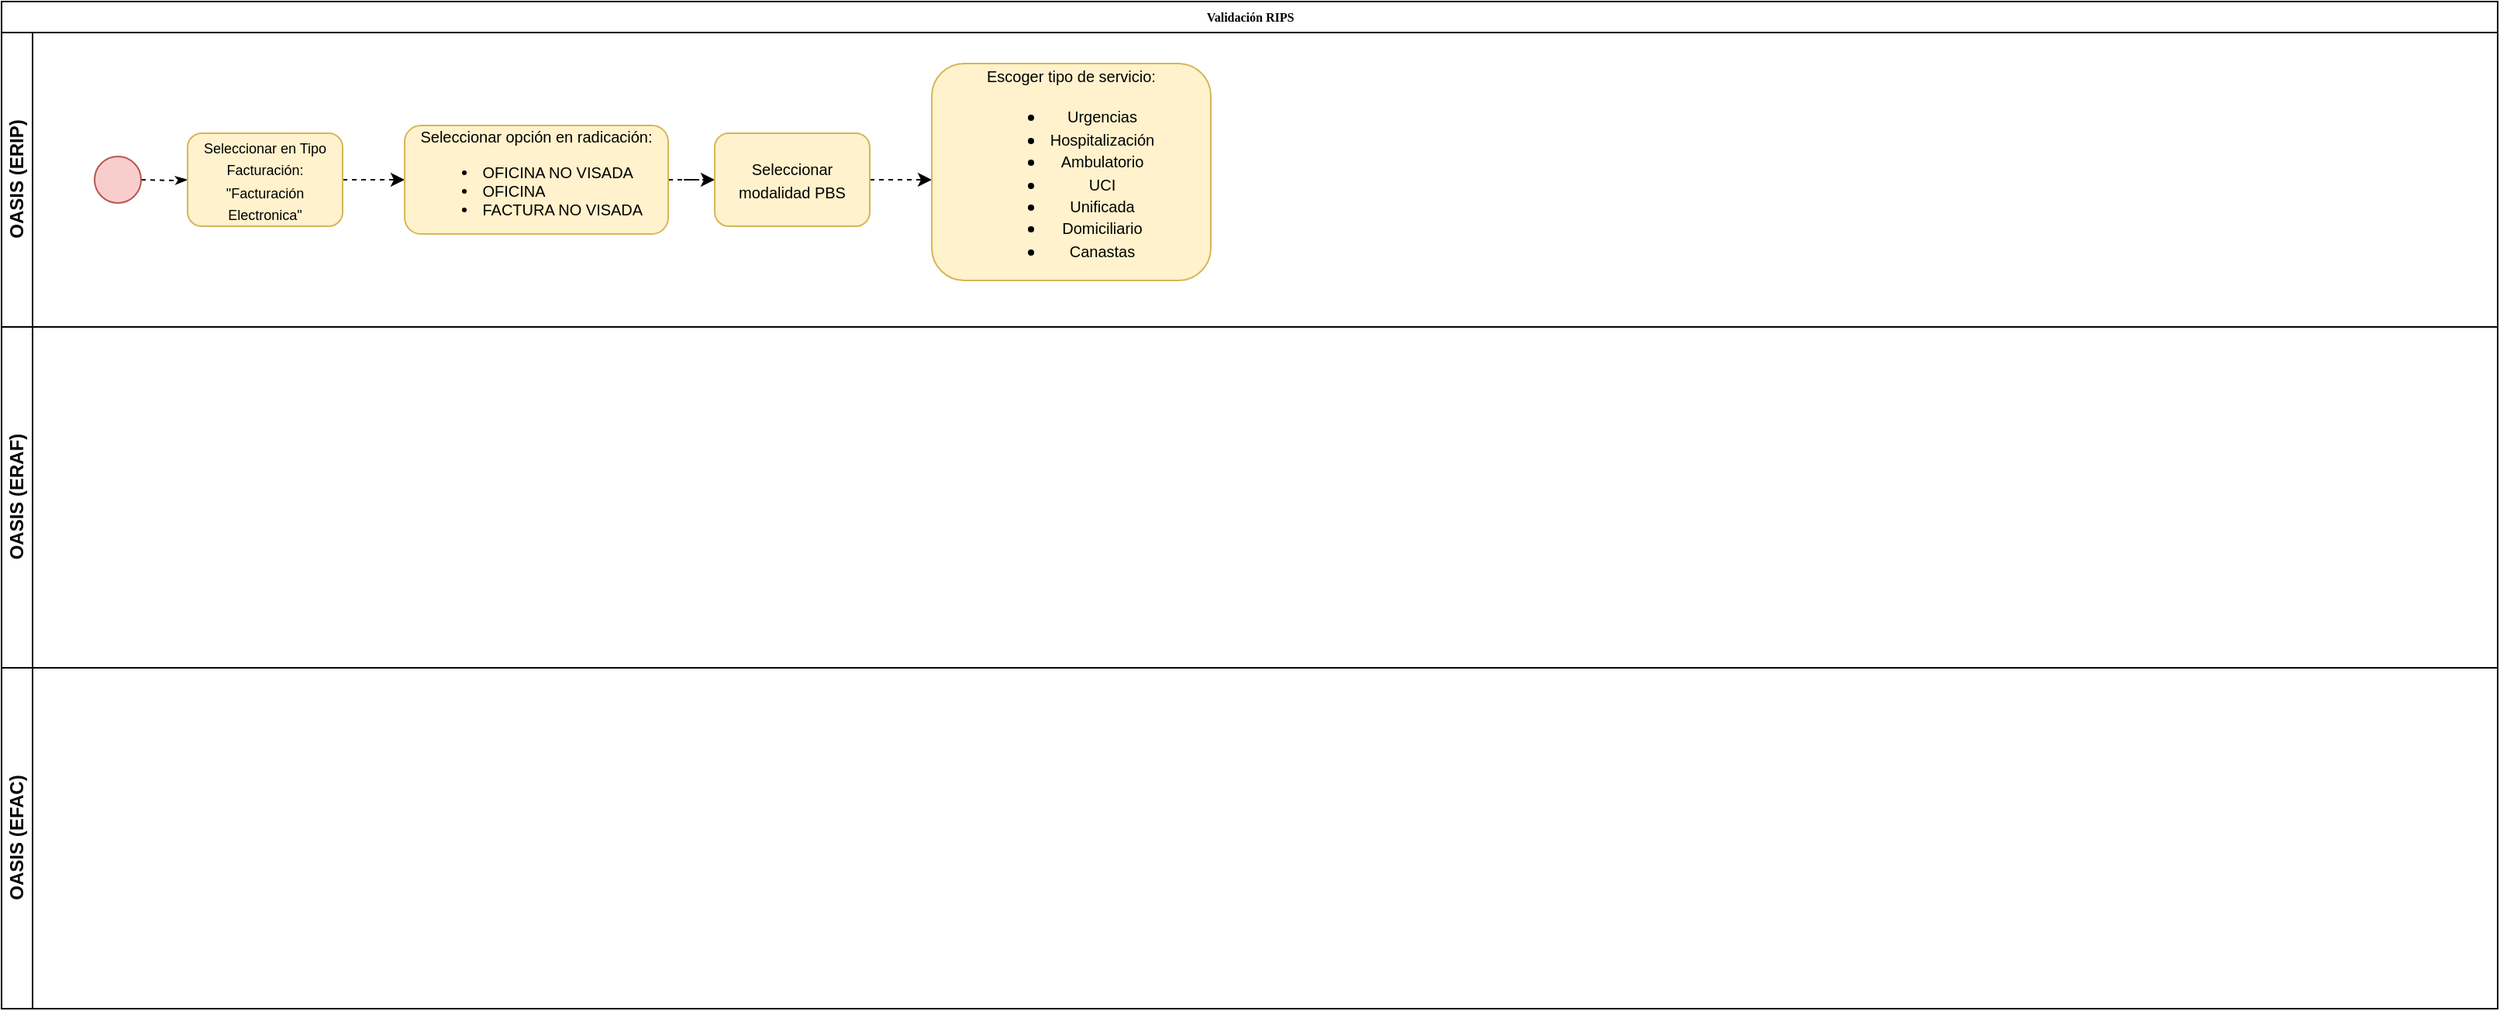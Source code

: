 <mxfile compressed="true" version="20.8.20" type="github"><diagram name="Validación de RIPS" id="c7488fd3-1785-93aa-aadb-54a6760d102a"><mxGraphModel dx="987" dy="740" grid="1" gridSize="10" guides="1" tooltips="1" connect="1" arrows="1" fold="1" page="1" pageScale="1" pageWidth="1654" pageHeight="1169" background="none" math="0" shadow="0"><root><mxCell id="0"/><mxCell id="1" parent="0"/><mxCell id="2b4e8129b02d487f-1" value="Validación RIPS" style="swimlane;html=1;childLayout=stackLayout;horizontal=1;startSize=20;horizontalStack=0;rounded=0;shadow=0;labelBackgroundColor=none;strokeWidth=1;fontFamily=Verdana;fontSize=8;align=center;" parent="1" vertex="1"><mxGeometry x="20" y="10" width="1610" height="650" as="geometry"/></mxCell><mxCell id="2b4e8129b02d487f-2" value="OASIS (ERIP)" style="swimlane;html=1;startSize=20;horizontal=0;" parent="2b4e8129b02d487f-1" vertex="1"><mxGeometry y="20" width="1610" height="190" as="geometry"/></mxCell><mxCell id="2b4e8129b02d487f-18" style="edgeStyle=orthogonalEdgeStyle;rounded=0;html=1;labelBackgroundColor=none;startArrow=none;startFill=0;startSize=5;endArrow=classicThin;endFill=1;endSize=5;jettySize=auto;orthogonalLoop=1;strokeWidth=1;fontFamily=Verdana;fontSize=8;dashed=1;" parent="2b4e8129b02d487f-2" target="2b4e8129b02d487f-6" edge="1"><mxGeometry relative="1" as="geometry"><mxPoint x="90" y="95" as="sourcePoint"/></mxGeometry></mxCell><mxCell id="2b4e8129b02d487f-5" value="" style="ellipse;whiteSpace=wrap;html=1;rounded=0;shadow=0;labelBackgroundColor=none;strokeWidth=1;fontFamily=Verdana;fontSize=8;align=center;fillColor=#f8cecc;strokeColor=#b85450;" parent="2b4e8129b02d487f-2" vertex="1"><mxGeometry x="60" y="80" width="30" height="30" as="geometry"/></mxCell><mxCell id="Vx50aO-jmptsuge46lNL-2" style="edgeStyle=orthogonalEdgeStyle;rounded=0;orthogonalLoop=1;jettySize=auto;html=1;dashed=1;fontFamily=Helvetica;fontSize=9;entryX=0;entryY=0.5;entryDx=0;entryDy=0;" edge="1" parent="2b4e8129b02d487f-2" source="2b4e8129b02d487f-6" target="Vx50aO-jmptsuge46lNL-3"><mxGeometry relative="1" as="geometry"><mxPoint x="280" y="95" as="targetPoint"/></mxGeometry></mxCell><mxCell id="2b4e8129b02d487f-6" value="&lt;font style=&quot;font-size: 9px;&quot;&gt;Seleccionar en Tipo Facturación:&lt;br style=&quot;&quot;&gt;&quot;Facturación Electronica&quot;&lt;/font&gt;" style="rounded=1;whiteSpace=wrap;html=1;shadow=0;labelBackgroundColor=none;strokeWidth=1;fontFamily=Helvetica;fontSize=12;align=center;fillColor=#fff2cc;strokeColor=#d6b656;" parent="2b4e8129b02d487f-2" vertex="1"><mxGeometry x="120" y="65" width="100" height="60" as="geometry"/></mxCell><mxCell id="Vx50aO-jmptsuge46lNL-5" style="edgeStyle=orthogonalEdgeStyle;rounded=0;orthogonalLoop=1;jettySize=auto;html=1;dashed=1;fontFamily=Helvetica;fontSize=9;entryX=0;entryY=0.5;entryDx=0;entryDy=0;" edge="1" parent="2b4e8129b02d487f-2" source="Vx50aO-jmptsuge46lNL-3" target="Vx50aO-jmptsuge46lNL-6"><mxGeometry relative="1" as="geometry"><mxPoint x="480" y="95" as="targetPoint"/></mxGeometry></mxCell><mxCell id="Vx50aO-jmptsuge46lNL-3" value="&lt;font size=&quot;1&quot;&gt;Seleccionar opción en radicación:&lt;br&gt;&lt;ul&gt;&lt;li style=&quot;text-align: left;&quot;&gt;&lt;font size=&quot;1&quot;&gt;OFICINA NO VISADA&lt;/font&gt;&lt;/li&gt;&lt;li style=&quot;text-align: left;&quot;&gt;&lt;font size=&quot;1&quot;&gt;OFICINA&lt;/font&gt;&lt;/li&gt;&lt;li style=&quot;text-align: left;&quot;&gt;&lt;font size=&quot;1&quot;&gt;FACTURA NO VISADA&lt;/font&gt;&lt;/li&gt;&lt;/ul&gt;&lt;/font&gt;" style="rounded=1;whiteSpace=wrap;html=1;shadow=0;labelBackgroundColor=none;strokeWidth=1;fontFamily=Helvetica;fontSize=12;align=center;fillColor=#fff2cc;strokeColor=#d6b656;" vertex="1" parent="2b4e8129b02d487f-2"><mxGeometry x="260" y="60" width="170" height="70" as="geometry"/></mxCell><mxCell id="Vx50aO-jmptsuge46lNL-7" style="edgeStyle=orthogonalEdgeStyle;rounded=0;orthogonalLoop=1;jettySize=auto;html=1;dashed=1;fontFamily=Helvetica;fontSize=9;" edge="1" parent="2b4e8129b02d487f-2" source="Vx50aO-jmptsuge46lNL-6"><mxGeometry relative="1" as="geometry"><mxPoint x="600" y="95" as="targetPoint"/></mxGeometry></mxCell><mxCell id="Vx50aO-jmptsuge46lNL-6" value="&lt;font size=&quot;1&quot;&gt;Seleccionar modalidad PBS&lt;/font&gt;" style="rounded=1;whiteSpace=wrap;html=1;shadow=0;labelBackgroundColor=none;strokeWidth=1;fontFamily=Helvetica;fontSize=12;align=center;fillColor=#fff2cc;strokeColor=#d6b656;" vertex="1" parent="2b4e8129b02d487f-2"><mxGeometry x="460" y="65" width="100" height="60" as="geometry"/></mxCell><mxCell id="Vx50aO-jmptsuge46lNL-8" value="&lt;font size=&quot;1&quot;&gt;Escoger tipo de servicio:&lt;br&gt;&lt;/font&gt;&lt;blockquote style=&quot;margin: 0 0 0 40px; border: none; padding: 0px;&quot;&gt;&lt;/blockquote&gt;&lt;ul&gt;&lt;li&gt;&lt;span style=&quot;background-color: initial; font-size: x-small;&quot;&gt;Urgencias&lt;/span&gt;&lt;/li&gt;&lt;li&gt;&lt;span style=&quot;background-color: initial; font-size: x-small;&quot;&gt;Hospitalización&lt;/span&gt;&lt;/li&gt;&lt;li&gt;&lt;span style=&quot;background-color: initial; font-size: x-small;&quot;&gt;Ambulatorio&lt;/span&gt;&lt;/li&gt;&lt;li&gt;&lt;span style=&quot;background-color: initial; font-size: x-small;&quot;&gt;UCI&lt;/span&gt;&lt;/li&gt;&lt;li&gt;&lt;span style=&quot;background-color: initial; font-size: x-small;&quot;&gt;Unificada&lt;/span&gt;&lt;/li&gt;&lt;li&gt;&lt;span style=&quot;background-color: initial; font-size: x-small;&quot;&gt;Domiciliario&lt;/span&gt;&lt;/li&gt;&lt;li&gt;&lt;span style=&quot;font-size: x-small; background-color: initial;&quot;&gt;Canastas&lt;/span&gt;&lt;/li&gt;&lt;/ul&gt;&lt;blockquote style=&quot;margin: 0 0 0 40px; border: none; padding: 0px;&quot;&gt;&lt;/blockquote&gt;&lt;blockquote style=&quot;margin: 0 0 0 40px; border: none; padding: 0px;&quot;&gt;&lt;/blockquote&gt;&lt;blockquote style=&quot;margin: 0 0 0 40px; border: none; padding: 0px;&quot;&gt;&lt;/blockquote&gt;&lt;blockquote style=&quot;margin: 0 0 0 40px; border: none; padding: 0px;&quot;&gt;&lt;/blockquote&gt;&lt;blockquote style=&quot;margin: 0 0 0 40px; border: none; padding: 0px;&quot;&gt;&lt;/blockquote&gt;" style="rounded=1;whiteSpace=wrap;html=1;shadow=0;labelBackgroundColor=none;strokeWidth=1;fontFamily=Helvetica;fontSize=12;align=center;fillColor=#fff2cc;strokeColor=#d6b656;" vertex="1" parent="2b4e8129b02d487f-2"><mxGeometry x="600" y="20" width="180" height="140" as="geometry"/></mxCell><mxCell id="2b4e8129b02d487f-3" value="OASIS (ERAF)" style="swimlane;html=1;startSize=20;horizontal=0;" parent="2b4e8129b02d487f-1" vertex="1"><mxGeometry y="210" width="1610" height="220" as="geometry"/></mxCell><mxCell id="2b4e8129b02d487f-4" value="OASIS (EFAC)" style="swimlane;html=1;startSize=20;horizontal=0;" parent="2b4e8129b02d487f-1" vertex="1"><mxGeometry y="430" width="1610" height="220" as="geometry"/></mxCell></root></mxGraphModel></diagram></mxfile>